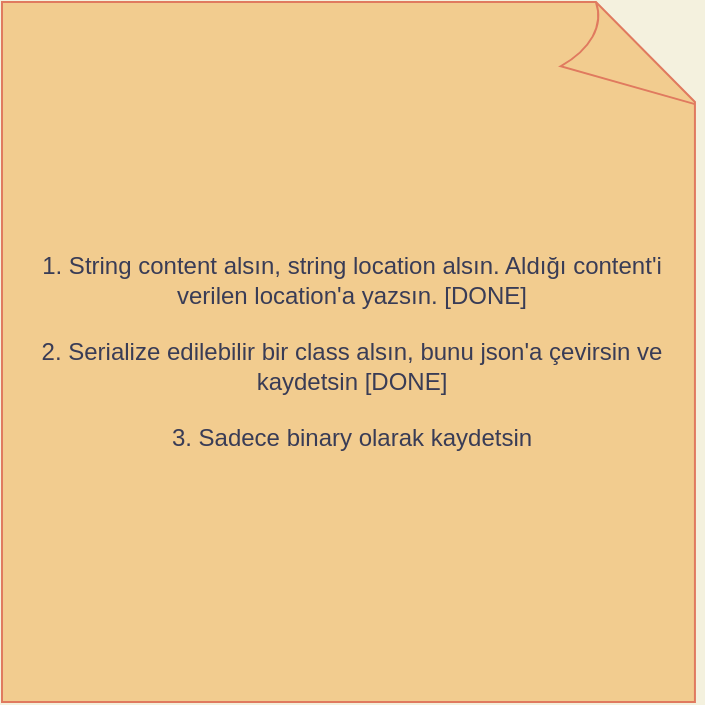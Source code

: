<mxfile version="13.11.0" type="device"><diagram id="Hutw68-zVvvl2ZrhsW2S" name="LB_Writer"><mxGraphModel dx="1038" dy="560" grid="1" gridSize="10" guides="1" tooltips="1" connect="1" arrows="1" fold="1" page="1" pageScale="1" pageWidth="827" pageHeight="1169" background="#F4F1DE" math="0" shadow="0"><root><mxCell id="0"/><mxCell id="1" parent="0"/><mxCell id="IB8WEPlW1fK59Hjgt2y7-1" value="1. String content alsın, string location alsın. Aldığı content'i verilen location'a yazsın. [DONE]&lt;br&gt;&lt;br&gt;2. Serialize edilebilir bir class alsın, bunu json'a çevirsin ve kaydetsin [DONE]&lt;br&gt;&lt;br&gt;3. Sadece binary olarak kaydetsin" style="whiteSpace=wrap;html=1;shape=mxgraph.basic.document;rounded=0;sketch=0;strokeColor=#E07A5F;fillColor=#F2CC8F;fontColor=#393C56;" vertex="1" parent="1"><mxGeometry x="30" y="30" width="350" height="350" as="geometry"/></mxCell></root></mxGraphModel></diagram></mxfile>